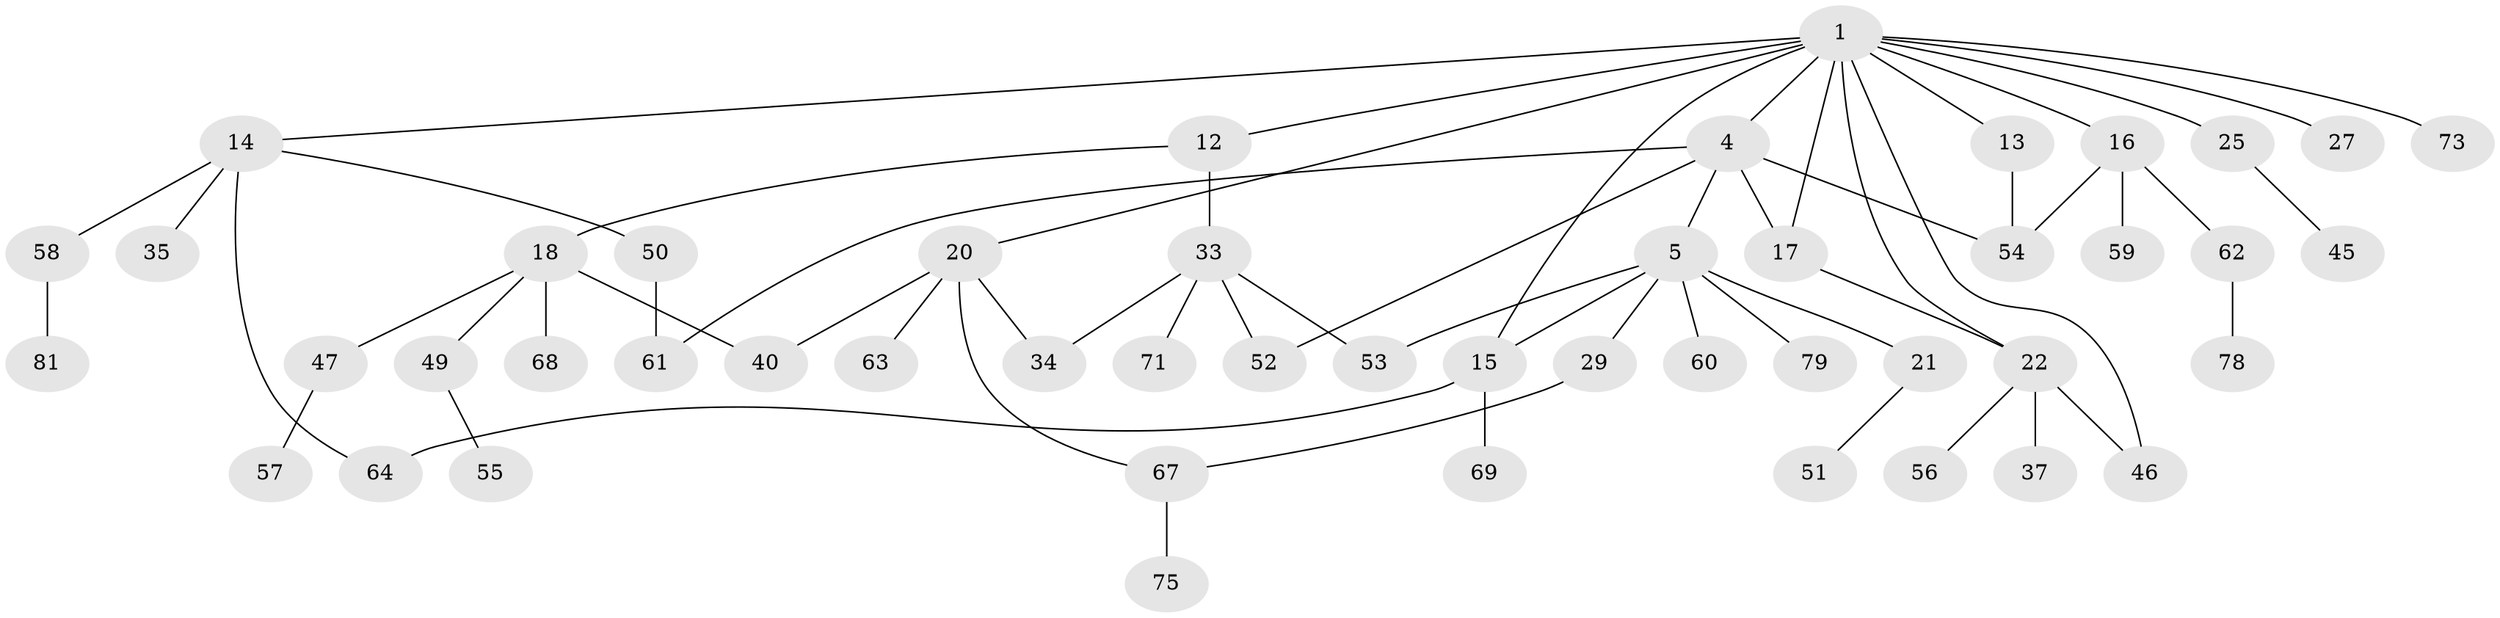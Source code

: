 // original degree distribution, {5: 0.07317073170731707, 1: 0.35365853658536583, 7: 0.012195121951219513, 6: 0.024390243902439025, 2: 0.32926829268292684, 3: 0.12195121951219512, 4: 0.08536585365853659}
// Generated by graph-tools (version 1.1) at 2025/16/03/04/25 18:16:55]
// undirected, 49 vertices, 61 edges
graph export_dot {
graph [start="1"]
  node [color=gray90,style=filled];
  1 [super="+2+3+6"];
  4 [super="+11+72"];
  5 [super="+7+19+30"];
  12;
  13;
  14 [super="+41"];
  15 [super="+31+38"];
  16 [super="+48+70"];
  17 [super="+36"];
  18 [super="+26"];
  20 [super="+28"];
  21 [super="+74"];
  22 [super="+80"];
  25;
  27;
  29 [super="+77"];
  33 [super="+42"];
  34;
  35;
  37;
  40;
  45;
  46;
  47;
  49;
  50;
  51;
  52;
  53;
  54;
  55;
  56;
  57;
  58;
  59;
  60;
  61;
  62;
  63;
  64;
  67;
  68;
  69;
  71;
  73;
  75;
  78;
  79;
  81;
  1 -- 12;
  1 -- 15;
  1 -- 4 [weight=2];
  1 -- 14;
  1 -- 73;
  1 -- 13;
  1 -- 46;
  1 -- 16;
  1 -- 17;
  1 -- 20;
  1 -- 22;
  1 -- 25;
  1 -- 27;
  4 -- 5;
  4 -- 54;
  4 -- 61;
  4 -- 17;
  4 -- 52;
  5 -- 15;
  5 -- 21;
  5 -- 60;
  5 -- 29;
  5 -- 79;
  5 -- 53;
  12 -- 18;
  12 -- 33;
  13 -- 54;
  14 -- 35;
  14 -- 58;
  14 -- 64;
  14 -- 50;
  15 -- 64;
  15 -- 69;
  16 -- 62;
  16 -- 54;
  16 -- 59;
  17 -- 22;
  18 -- 47;
  18 -- 40;
  18 -- 49;
  18 -- 68;
  20 -- 34;
  20 -- 67;
  20 -- 40;
  20 -- 63;
  21 -- 51;
  22 -- 37;
  22 -- 56;
  22 -- 46;
  25 -- 45;
  29 -- 67;
  33 -- 34;
  33 -- 52;
  33 -- 53;
  33 -- 71;
  47 -- 57;
  49 -- 55;
  50 -- 61;
  58 -- 81;
  62 -- 78;
  67 -- 75;
}
